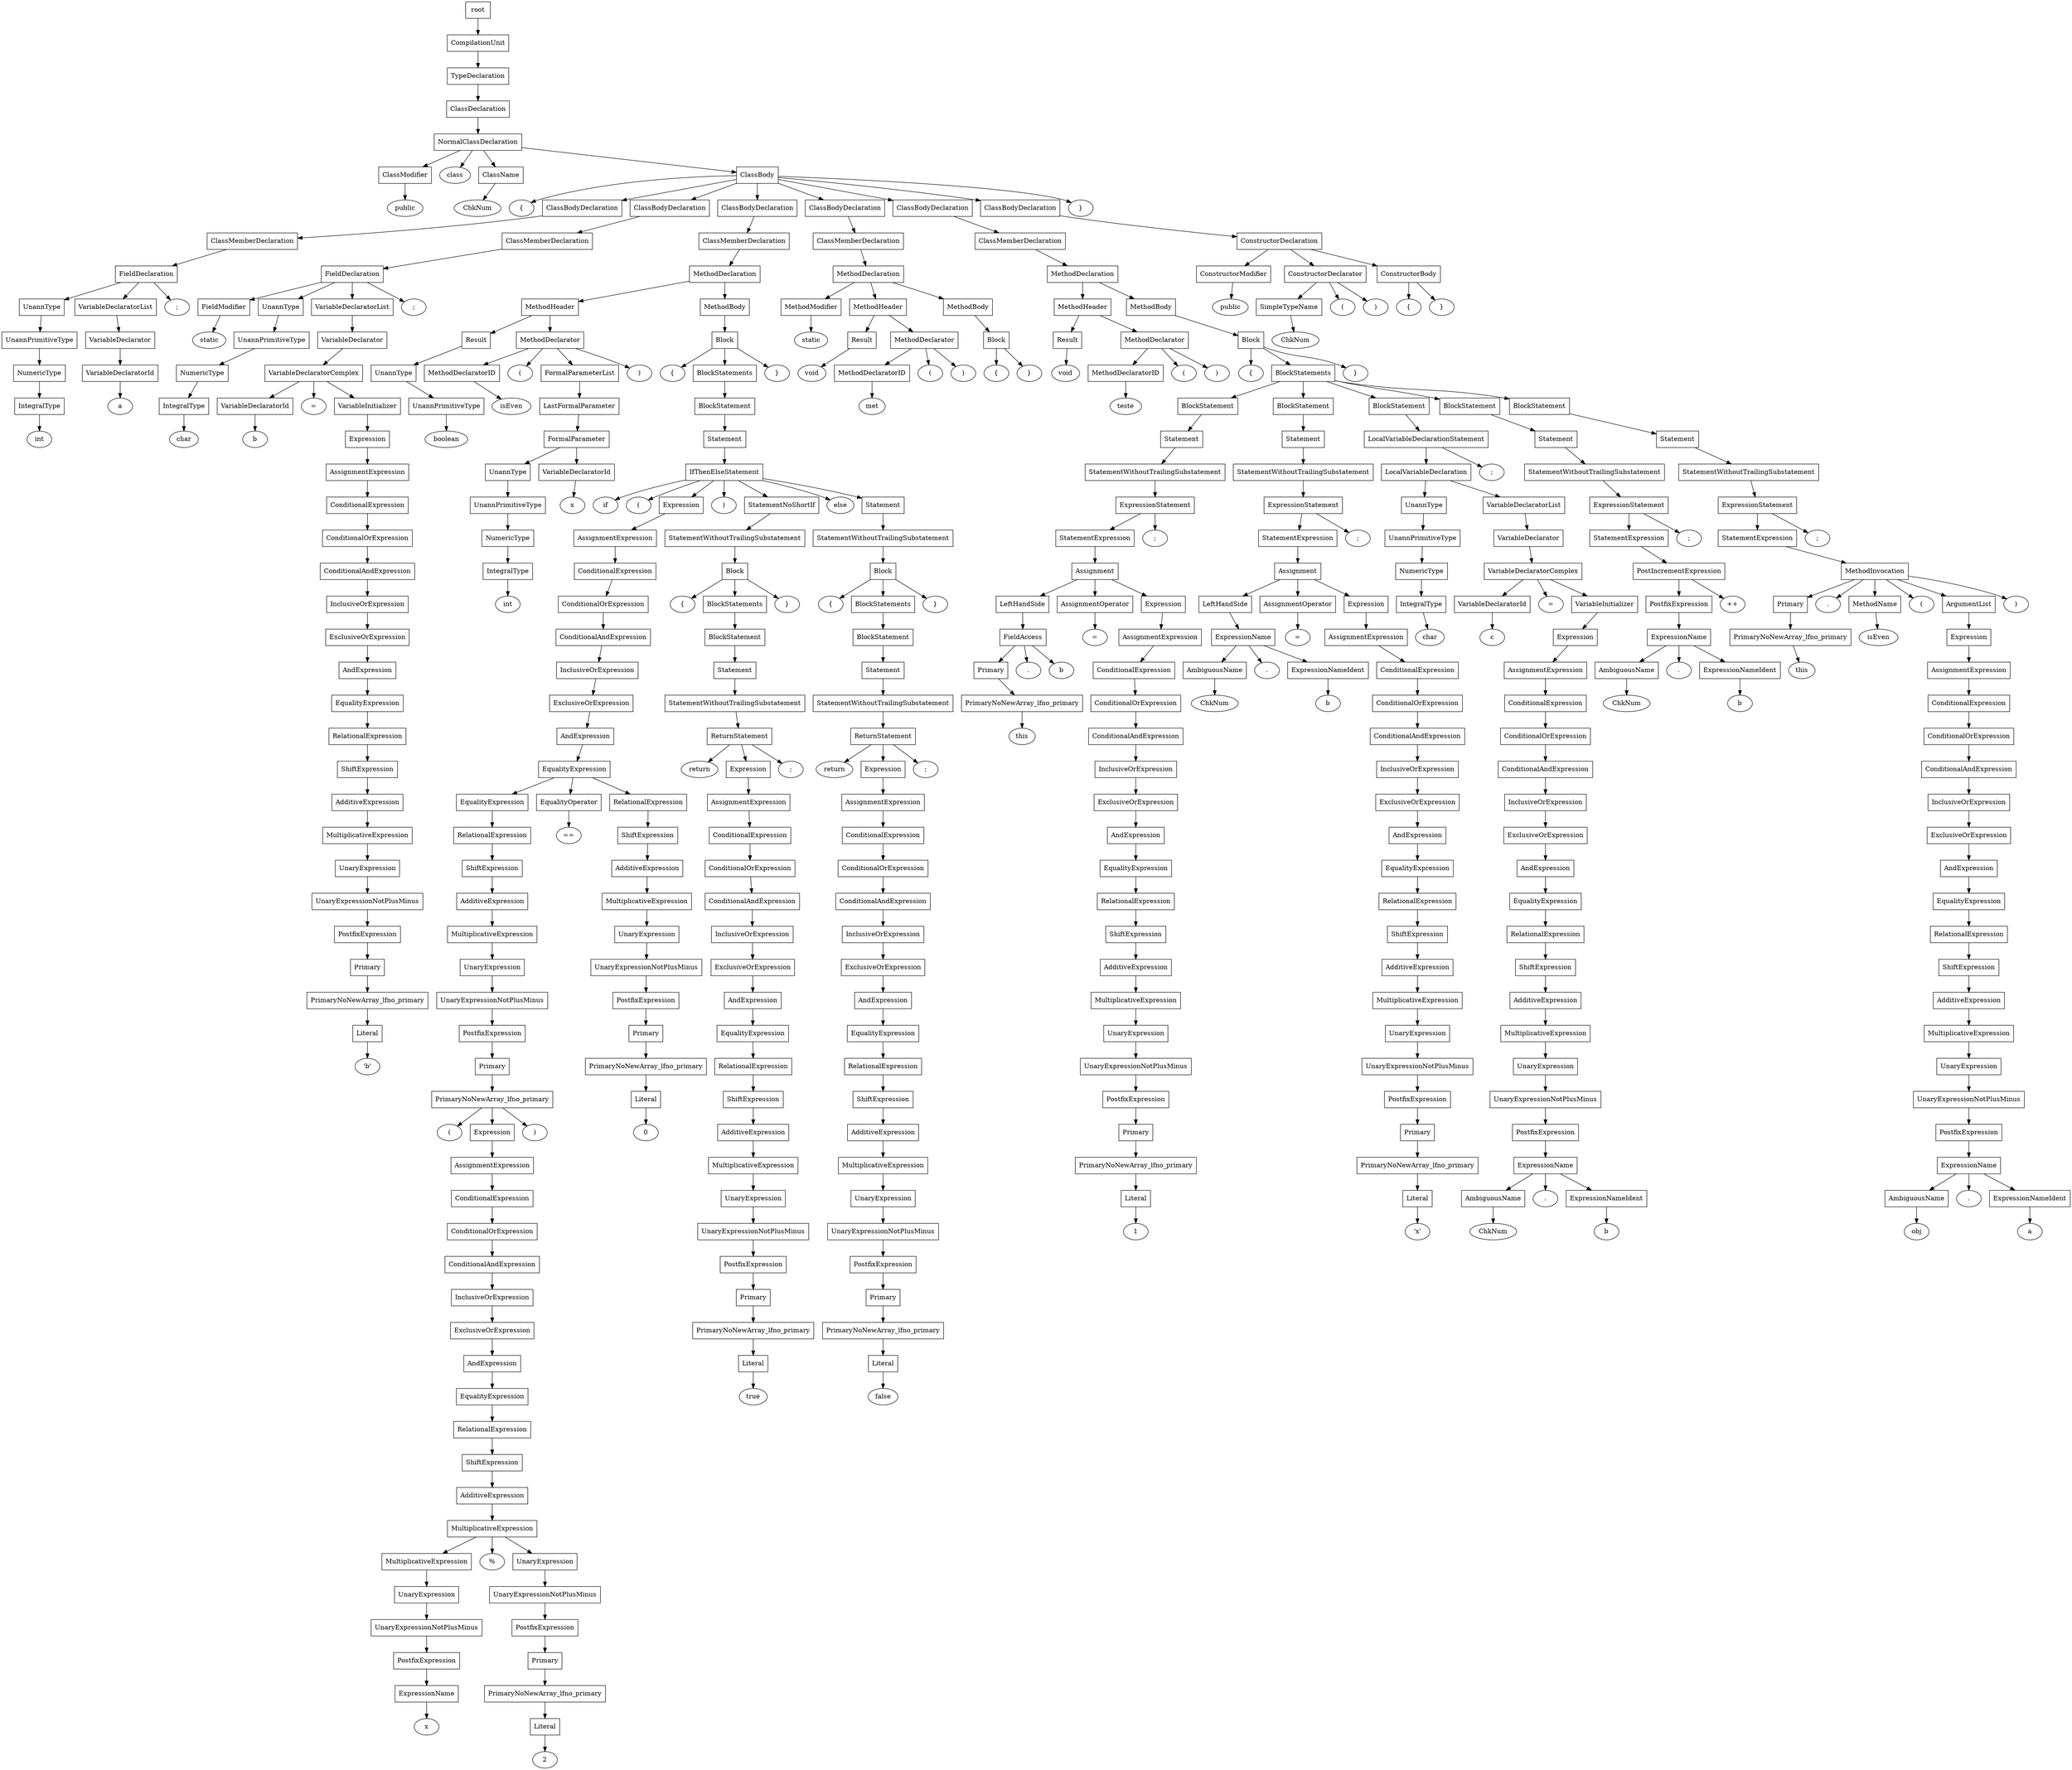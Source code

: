 digraph G {
	splines="TRUE";
	n_0 [label="root", shape="rectangle"]
	n_0 -> n_1
	n_1 [label="CompilationUnit", shape="rectangle"]
	n_1 -> n_2
	n_2 [label="TypeDeclaration", shape="rectangle"]
	n_2 -> n_3
	n_3 [label="ClassDeclaration", shape="rectangle"]
	n_3 -> n_4
	n_4 [label="NormalClassDeclaration", shape="rectangle"]
	n_4 -> n_5
	n_5 [label="ClassModifier", shape="rectangle"]
	n_5 -> n_9
	n_9 [label="public", shape="ellipse"]
	n_4 -> n_6
	n_6 [label="class", shape="ellipse"]
	n_4 -> n_7
	n_7 [label="ClassName", shape="rectangle"]
	n_7 -> n_10
	n_10 [label="ChkNum", shape="ellipse"]
	n_4 -> n_8
	n_8 [label="ClassBody", shape="rectangle"]
	n_8 -> n_11
	n_11 [label="{", shape="ellipse"]
	n_8 -> n_12
	n_12 [label="ClassBodyDeclaration", shape="rectangle"]
	n_12 -> n_19
	n_19 [label="ClassMemberDeclaration", shape="rectangle"]
	n_19 -> n_25
	n_25 [label="FieldDeclaration", shape="rectangle"]
	n_25 -> n_33
	n_33 [label="UnannType", shape="rectangle"]
	n_33 -> n_53
	n_53 [label="UnannPrimitiveType", shape="rectangle"]
	n_53 -> n_69
	n_69 [label="NumericType", shape="rectangle"]
	n_69 -> n_94
	n_94 [label="IntegralType", shape="rectangle"]
	n_94 -> n_111
	n_111 [label="int", shape="ellipse"]
	n_25 -> n_34
	n_34 [label="VariableDeclaratorList", shape="rectangle"]
	n_34 -> n_54
	n_54 [label="VariableDeclarator", shape="rectangle"]
	n_54 -> n_70
	n_70 [label="VariableDeclaratorId", shape="rectangle"]
	n_70 -> n_95
	n_95 [label="a", shape="ellipse"]
	n_25 -> n_35
	n_35 [label=";", shape="ellipse"]
	n_8 -> n_13
	n_13 [label="ClassBodyDeclaration", shape="rectangle"]
	n_13 -> n_20
	n_20 [label="ClassMemberDeclaration", shape="rectangle"]
	n_20 -> n_26
	n_26 [label="FieldDeclaration", shape="rectangle"]
	n_26 -> n_36
	n_36 [label="FieldModifier", shape="rectangle"]
	n_36 -> n_55
	n_55 [label="static", shape="ellipse"]
	n_26 -> n_37
	n_37 [label="UnannType", shape="rectangle"]
	n_37 -> n_56
	n_56 [label="UnannPrimitiveType", shape="rectangle"]
	n_56 -> n_71
	n_71 [label="NumericType", shape="rectangle"]
	n_71 -> n_96
	n_96 [label="IntegralType", shape="rectangle"]
	n_96 -> n_112
	n_112 [label="char", shape="ellipse"]
	n_26 -> n_38
	n_38 [label="VariableDeclaratorList", shape="rectangle"]
	n_38 -> n_57
	n_57 [label="VariableDeclarator", shape="rectangle"]
	n_57 -> n_72
	n_72 [label="VariableDeclaratorComplex", shape="rectangle"]
	n_72 -> n_97
	n_97 [label="VariableDeclaratorId", shape="rectangle"]
	n_97 -> n_113
	n_113 [label="b", shape="ellipse"]
	n_72 -> n_98
	n_98 [label="=", shape="ellipse"]
	n_72 -> n_99
	n_99 [label="VariableInitializer", shape="rectangle"]
	n_99 -> n_114
	n_114 [label="Expression", shape="rectangle"]
	n_114 -> n_123
	n_123 [label="AssignmentExpression", shape="rectangle"]
	n_123 -> n_133
	n_133 [label="ConditionalExpression", shape="rectangle"]
	n_133 -> n_149
	n_149 [label="ConditionalOrExpression", shape="rectangle"]
	n_149 -> n_164
	n_164 [label="ConditionalAndExpression", shape="rectangle"]
	n_164 -> n_175
	n_175 [label="InclusiveOrExpression", shape="rectangle"]
	n_175 -> n_202
	n_202 [label="ExclusiveOrExpression", shape="rectangle"]
	n_202 -> n_219
	n_219 [label="AndExpression", shape="rectangle"]
	n_219 -> n_237
	n_237 [label="EqualityExpression", shape="rectangle"]
	n_237 -> n_250
	n_250 [label="RelationalExpression", shape="rectangle"]
	n_250 -> n_259
	n_259 [label="ShiftExpression", shape="rectangle"]
	n_259 -> n_271
	n_271 [label="AdditiveExpression", shape="rectangle"]
	n_271 -> n_281
	n_281 [label="MultiplicativeExpression", shape="rectangle"]
	n_281 -> n_291
	n_291 [label="UnaryExpression", shape="rectangle"]
	n_291 -> n_300
	n_300 [label="UnaryExpressionNotPlusMinus", shape="rectangle"]
	n_300 -> n_309
	n_309 [label="PostfixExpression", shape="rectangle"]
	n_309 -> n_318
	n_318 [label="Primary", shape="rectangle"]
	n_318 -> n_327
	n_327 [label="PrimaryNoNewArray_lfno_primary", shape="rectangle"]
	n_327 -> n_336
	n_336 [label="Literal", shape="rectangle"]
	n_336 -> n_345
	n_345 [label="'b'", shape="ellipse"]
	n_26 -> n_39
	n_39 [label=";", shape="ellipse"]
	n_8 -> n_14
	n_14 [label="ClassBodyDeclaration", shape="rectangle"]
	n_14 -> n_21
	n_21 [label="ClassMemberDeclaration", shape="rectangle"]
	n_21 -> n_27
	n_27 [label="MethodDeclaration", shape="rectangle"]
	n_27 -> n_40
	n_40 [label="MethodHeader", shape="rectangle"]
	n_40 -> n_58
	n_58 [label="Result", shape="rectangle"]
	n_58 -> n_73
	n_73 [label="UnannType", shape="rectangle"]
	n_73 -> n_100
	n_100 [label="UnannPrimitiveType", shape="rectangle"]
	n_100 -> n_115
	n_115 [label="boolean", shape="ellipse"]
	n_40 -> n_59
	n_59 [label="MethodDeclarator", shape="rectangle"]
	n_59 -> n_74
	n_74 [label="MethodDeclaratorID", shape="rectangle"]
	n_74 -> n_101
	n_101 [label="isEven", shape="ellipse"]
	n_59 -> n_75
	n_75 [label="(", shape="ellipse"]
	n_59 -> n_76
	n_76 [label="FormalParameterList", shape="rectangle"]
	n_76 -> n_102
	n_102 [label="LastFormalParameter", shape="rectangle"]
	n_102 -> n_116
	n_116 [label="FormalParameter", shape="rectangle"]
	n_116 -> n_124
	n_124 [label="UnannType", shape="rectangle"]
	n_124 -> n_134
	n_134 [label="UnannPrimitiveType", shape="rectangle"]
	n_134 -> n_150
	n_150 [label="NumericType", shape="rectangle"]
	n_150 -> n_165
	n_165 [label="IntegralType", shape="rectangle"]
	n_165 -> n_176
	n_176 [label="int", shape="ellipse"]
	n_116 -> n_125
	n_125 [label="VariableDeclaratorId", shape="rectangle"]
	n_125 -> n_135
	n_135 [label="x", shape="ellipse"]
	n_59 -> n_77
	n_77 [label=")", shape="ellipse"]
	n_27 -> n_41
	n_41 [label="MethodBody", shape="rectangle"]
	n_41 -> n_60
	n_60 [label="Block", shape="rectangle"]
	n_60 -> n_78
	n_78 [label="{", shape="ellipse"]
	n_60 -> n_79
	n_79 [label="BlockStatements", shape="rectangle"]
	n_79 -> n_103
	n_103 [label="BlockStatement", shape="rectangle"]
	n_103 -> n_117
	n_117 [label="Statement", shape="rectangle"]
	n_117 -> n_126
	n_126 [label="IfThenElseStatement", shape="rectangle"]
	n_126 -> n_136
	n_136 [label="if", shape="ellipse"]
	n_126 -> n_137
	n_137 [label="(", shape="ellipse"]
	n_126 -> n_138
	n_138 [label="Expression", shape="rectangle"]
	n_138 -> n_151
	n_151 [label="AssignmentExpression", shape="rectangle"]
	n_151 -> n_166
	n_166 [label="ConditionalExpression", shape="rectangle"]
	n_166 -> n_177
	n_177 [label="ConditionalOrExpression", shape="rectangle"]
	n_177 -> n_203
	n_203 [label="ConditionalAndExpression", shape="rectangle"]
	n_203 -> n_220
	n_220 [label="InclusiveOrExpression", shape="rectangle"]
	n_220 -> n_238
	n_238 [label="ExclusiveOrExpression", shape="rectangle"]
	n_238 -> n_251
	n_251 [label="AndExpression", shape="rectangle"]
	n_251 -> n_260
	n_260 [label="EqualityExpression", shape="rectangle"]
	n_260 -> n_272
	n_272 [label="EqualityExpression", shape="rectangle"]
	n_272 -> n_282
	n_282 [label="RelationalExpression", shape="rectangle"]
	n_282 -> n_292
	n_292 [label="ShiftExpression", shape="rectangle"]
	n_292 -> n_301
	n_301 [label="AdditiveExpression", shape="rectangle"]
	n_301 -> n_310
	n_310 [label="MultiplicativeExpression", shape="rectangle"]
	n_310 -> n_319
	n_319 [label="UnaryExpression", shape="rectangle"]
	n_319 -> n_328
	n_328 [label="UnaryExpressionNotPlusMinus", shape="rectangle"]
	n_328 -> n_337
	n_337 [label="PostfixExpression", shape="rectangle"]
	n_337 -> n_346
	n_346 [label="Primary", shape="rectangle"]
	n_346 -> n_354
	n_354 [label="PrimaryNoNewArray_lfno_primary", shape="rectangle"]
	n_354 -> n_362
	n_362 [label="(", shape="ellipse"]
	n_354 -> n_363
	n_363 [label="Expression", shape="rectangle"]
	n_363 -> n_372
	n_372 [label="AssignmentExpression", shape="rectangle"]
	n_372 -> n_379
	n_379 [label="ConditionalExpression", shape="rectangle"]
	n_379 -> n_390
	n_390 [label="ConditionalOrExpression", shape="rectangle"]
	n_390 -> n_399
	n_399 [label="ConditionalAndExpression", shape="rectangle"]
	n_399 -> n_402
	n_402 [label="InclusiveOrExpression", shape="rectangle"]
	n_402 -> n_405
	n_405 [label="ExclusiveOrExpression", shape="rectangle"]
	n_405 -> n_408
	n_408 [label="AndExpression", shape="rectangle"]
	n_408 -> n_411
	n_411 [label="EqualityExpression", shape="rectangle"]
	n_411 -> n_414
	n_414 [label="RelationalExpression", shape="rectangle"]
	n_414 -> n_415
	n_415 [label="ShiftExpression", shape="rectangle"]
	n_415 -> n_416
	n_416 [label="AdditiveExpression", shape="rectangle"]
	n_416 -> n_417
	n_417 [label="MultiplicativeExpression", shape="rectangle"]
	n_417 -> n_418
	n_418 [label="MultiplicativeExpression", shape="rectangle"]
	n_418 -> n_421
	n_421 [label="UnaryExpression", shape="rectangle"]
	n_421 -> n_423
	n_423 [label="UnaryExpressionNotPlusMinus", shape="rectangle"]
	n_423 -> n_425
	n_425 [label="PostfixExpression", shape="rectangle"]
	n_425 -> n_427
	n_427 [label="ExpressionName", shape="rectangle"]
	n_427 -> n_429
	n_429 [label="x", shape="ellipse"]
	n_417 -> n_419
	n_419 [label="%", shape="ellipse"]
	n_417 -> n_420
	n_420 [label="UnaryExpression", shape="rectangle"]
	n_420 -> n_422
	n_422 [label="UnaryExpressionNotPlusMinus", shape="rectangle"]
	n_422 -> n_424
	n_424 [label="PostfixExpression", shape="rectangle"]
	n_424 -> n_426
	n_426 [label="Primary", shape="rectangle"]
	n_426 -> n_428
	n_428 [label="PrimaryNoNewArray_lfno_primary", shape="rectangle"]
	n_428 -> n_430
	n_430 [label="Literal", shape="rectangle"]
	n_430 -> n_431
	n_431 [label="2", shape="ellipse"]
	n_354 -> n_364
	n_364 [label=")", shape="ellipse"]
	n_260 -> n_273
	n_273 [label="EqualityOperator", shape="rectangle"]
	n_273 -> n_283
	n_283 [label="==", shape="ellipse"]
	n_260 -> n_274
	n_274 [label="RelationalExpression", shape="rectangle"]
	n_274 -> n_284
	n_284 [label="ShiftExpression", shape="rectangle"]
	n_284 -> n_293
	n_293 [label="AdditiveExpression", shape="rectangle"]
	n_293 -> n_302
	n_302 [label="MultiplicativeExpression", shape="rectangle"]
	n_302 -> n_311
	n_311 [label="UnaryExpression", shape="rectangle"]
	n_311 -> n_320
	n_320 [label="UnaryExpressionNotPlusMinus", shape="rectangle"]
	n_320 -> n_329
	n_329 [label="PostfixExpression", shape="rectangle"]
	n_329 -> n_338
	n_338 [label="Primary", shape="rectangle"]
	n_338 -> n_347
	n_347 [label="PrimaryNoNewArray_lfno_primary", shape="rectangle"]
	n_347 -> n_355
	n_355 [label="Literal", shape="rectangle"]
	n_355 -> n_365
	n_365 [label="0", shape="ellipse"]
	n_126 -> n_139
	n_139 [label=")", shape="ellipse"]
	n_126 -> n_140
	n_140 [label="StatementNoShortIf", shape="rectangle"]
	n_140 -> n_152
	n_152 [label="StatementWithoutTrailingSubstatement", shape="rectangle"]
	n_152 -> n_167
	n_167 [label="Block", shape="rectangle"]
	n_167 -> n_178
	n_178 [label="{", shape="ellipse"]
	n_167 -> n_179
	n_179 [label="BlockStatements", shape="rectangle"]
	n_179 -> n_204
	n_204 [label="BlockStatement", shape="rectangle"]
	n_204 -> n_221
	n_221 [label="Statement", shape="rectangle"]
	n_221 -> n_239
	n_239 [label="StatementWithoutTrailingSubstatement", shape="rectangle"]
	n_239 -> n_252
	n_252 [label="ReturnStatement", shape="rectangle"]
	n_252 -> n_261
	n_261 [label="return", shape="ellipse"]
	n_252 -> n_262
	n_262 [label="Expression", shape="rectangle"]
	n_262 -> n_275
	n_275 [label="AssignmentExpression", shape="rectangle"]
	n_275 -> n_285
	n_285 [label="ConditionalExpression", shape="rectangle"]
	n_285 -> n_294
	n_294 [label="ConditionalOrExpression", shape="rectangle"]
	n_294 -> n_303
	n_303 [label="ConditionalAndExpression", shape="rectangle"]
	n_303 -> n_312
	n_312 [label="InclusiveOrExpression", shape="rectangle"]
	n_312 -> n_321
	n_321 [label="ExclusiveOrExpression", shape="rectangle"]
	n_321 -> n_330
	n_330 [label="AndExpression", shape="rectangle"]
	n_330 -> n_339
	n_339 [label="EqualityExpression", shape="rectangle"]
	n_339 -> n_348
	n_348 [label="RelationalExpression", shape="rectangle"]
	n_348 -> n_356
	n_356 [label="ShiftExpression", shape="rectangle"]
	n_356 -> n_366
	n_366 [label="AdditiveExpression", shape="rectangle"]
	n_366 -> n_373
	n_373 [label="MultiplicativeExpression", shape="rectangle"]
	n_373 -> n_380
	n_380 [label="UnaryExpression", shape="rectangle"]
	n_380 -> n_391
	n_391 [label="UnaryExpressionNotPlusMinus", shape="rectangle"]
	n_391 -> n_400
	n_400 [label="PostfixExpression", shape="rectangle"]
	n_400 -> n_403
	n_403 [label="Primary", shape="rectangle"]
	n_403 -> n_406
	n_406 [label="PrimaryNoNewArray_lfno_primary", shape="rectangle"]
	n_406 -> n_409
	n_409 [label="Literal", shape="rectangle"]
	n_409 -> n_412
	n_412 [label="true", shape="ellipse"]
	n_252 -> n_263
	n_263 [label=";", shape="ellipse"]
	n_167 -> n_180
	n_180 [label="}", shape="ellipse"]
	n_126 -> n_141
	n_141 [label="else", shape="ellipse"]
	n_126 -> n_142
	n_142 [label="Statement", shape="rectangle"]
	n_142 -> n_153
	n_153 [label="StatementWithoutTrailingSubstatement", shape="rectangle"]
	n_153 -> n_168
	n_168 [label="Block", shape="rectangle"]
	n_168 -> n_181
	n_181 [label="{", shape="ellipse"]
	n_168 -> n_182
	n_182 [label="BlockStatements", shape="rectangle"]
	n_182 -> n_205
	n_205 [label="BlockStatement", shape="rectangle"]
	n_205 -> n_222
	n_222 [label="Statement", shape="rectangle"]
	n_222 -> n_240
	n_240 [label="StatementWithoutTrailingSubstatement", shape="rectangle"]
	n_240 -> n_253
	n_253 [label="ReturnStatement", shape="rectangle"]
	n_253 -> n_264
	n_264 [label="return", shape="ellipse"]
	n_253 -> n_265
	n_265 [label="Expression", shape="rectangle"]
	n_265 -> n_276
	n_276 [label="AssignmentExpression", shape="rectangle"]
	n_276 -> n_286
	n_286 [label="ConditionalExpression", shape="rectangle"]
	n_286 -> n_295
	n_295 [label="ConditionalOrExpression", shape="rectangle"]
	n_295 -> n_304
	n_304 [label="ConditionalAndExpression", shape="rectangle"]
	n_304 -> n_313
	n_313 [label="InclusiveOrExpression", shape="rectangle"]
	n_313 -> n_322
	n_322 [label="ExclusiveOrExpression", shape="rectangle"]
	n_322 -> n_331
	n_331 [label="AndExpression", shape="rectangle"]
	n_331 -> n_340
	n_340 [label="EqualityExpression", shape="rectangle"]
	n_340 -> n_349
	n_349 [label="RelationalExpression", shape="rectangle"]
	n_349 -> n_357
	n_357 [label="ShiftExpression", shape="rectangle"]
	n_357 -> n_367
	n_367 [label="AdditiveExpression", shape="rectangle"]
	n_367 -> n_374
	n_374 [label="MultiplicativeExpression", shape="rectangle"]
	n_374 -> n_381
	n_381 [label="UnaryExpression", shape="rectangle"]
	n_381 -> n_392
	n_392 [label="UnaryExpressionNotPlusMinus", shape="rectangle"]
	n_392 -> n_401
	n_401 [label="PostfixExpression", shape="rectangle"]
	n_401 -> n_404
	n_404 [label="Primary", shape="rectangle"]
	n_404 -> n_407
	n_407 [label="PrimaryNoNewArray_lfno_primary", shape="rectangle"]
	n_407 -> n_410
	n_410 [label="Literal", shape="rectangle"]
	n_410 -> n_413
	n_413 [label="false", shape="ellipse"]
	n_253 -> n_266
	n_266 [label=";", shape="ellipse"]
	n_168 -> n_183
	n_183 [label="}", shape="ellipse"]
	n_60 -> n_80
	n_80 [label="}", shape="ellipse"]
	n_8 -> n_15
	n_15 [label="ClassBodyDeclaration", shape="rectangle"]
	n_15 -> n_22
	n_22 [label="ClassMemberDeclaration", shape="rectangle"]
	n_22 -> n_28
	n_28 [label="MethodDeclaration", shape="rectangle"]
	n_28 -> n_42
	n_42 [label="MethodModifier", shape="rectangle"]
	n_42 -> n_61
	n_61 [label="static", shape="ellipse"]
	n_28 -> n_43
	n_43 [label="MethodHeader", shape="rectangle"]
	n_43 -> n_62
	n_62 [label="Result", shape="rectangle"]
	n_62 -> n_81
	n_81 [label="void", shape="ellipse"]
	n_43 -> n_63
	n_63 [label="MethodDeclarator", shape="rectangle"]
	n_63 -> n_82
	n_82 [label="MethodDeclaratorID", shape="rectangle"]
	n_82 -> n_104
	n_104 [label="met", shape="ellipse"]
	n_63 -> n_83
	n_83 [label="(", shape="ellipse"]
	n_63 -> n_84
	n_84 [label=")", shape="ellipse"]
	n_28 -> n_44
	n_44 [label="MethodBody", shape="rectangle"]
	n_44 -> n_64
	n_64 [label="Block", shape="rectangle"]
	n_64 -> n_85
	n_85 [label="{", shape="ellipse"]
	n_64 -> n_86
	n_86 [label="}", shape="ellipse"]
	n_8 -> n_16
	n_16 [label="ClassBodyDeclaration", shape="rectangle"]
	n_16 -> n_23
	n_23 [label="ClassMemberDeclaration", shape="rectangle"]
	n_23 -> n_29
	n_29 [label="MethodDeclaration", shape="rectangle"]
	n_29 -> n_45
	n_45 [label="MethodHeader", shape="rectangle"]
	n_45 -> n_65
	n_65 [label="Result", shape="rectangle"]
	n_65 -> n_87
	n_87 [label="void", shape="ellipse"]
	n_45 -> n_66
	n_66 [label="MethodDeclarator", shape="rectangle"]
	n_66 -> n_88
	n_88 [label="MethodDeclaratorID", shape="rectangle"]
	n_88 -> n_105
	n_105 [label="teste", shape="ellipse"]
	n_66 -> n_89
	n_89 [label="(", shape="ellipse"]
	n_66 -> n_90
	n_90 [label=")", shape="ellipse"]
	n_29 -> n_46
	n_46 [label="MethodBody", shape="rectangle"]
	n_46 -> n_67
	n_67 [label="Block", shape="rectangle"]
	n_67 -> n_91
	n_91 [label="{", shape="ellipse"]
	n_67 -> n_92
	n_92 [label="BlockStatements", shape="rectangle"]
	n_92 -> n_106
	n_106 [label="BlockStatement", shape="rectangle"]
	n_106 -> n_118
	n_118 [label="Statement", shape="rectangle"]
	n_118 -> n_127
	n_127 [label="StatementWithoutTrailingSubstatement", shape="rectangle"]
	n_127 -> n_143
	n_143 [label="ExpressionStatement", shape="rectangle"]
	n_143 -> n_154
	n_154 [label="StatementExpression", shape="rectangle"]
	n_154 -> n_169
	n_169 [label="Assignment", shape="rectangle"]
	n_169 -> n_184
	n_184 [label="LeftHandSide", shape="rectangle"]
	n_184 -> n_206
	n_206 [label="FieldAccess", shape="rectangle"]
	n_206 -> n_223
	n_223 [label="Primary", shape="rectangle"]
	n_223 -> n_241
	n_241 [label="PrimaryNoNewArray_lfno_primary", shape="rectangle"]
	n_241 -> n_254
	n_254 [label="this", shape="ellipse"]
	n_206 -> n_224
	n_224 [label=".", shape="ellipse"]
	n_206 -> n_225
	n_225 [label="b", shape="ellipse"]
	n_169 -> n_185
	n_185 [label="AssignmentOperator", shape="rectangle"]
	n_185 -> n_207
	n_207 [label="=", shape="ellipse"]
	n_169 -> n_186
	n_186 [label="Expression", shape="rectangle"]
	n_186 -> n_208
	n_208 [label="AssignmentExpression", shape="rectangle"]
	n_208 -> n_226
	n_226 [label="ConditionalExpression", shape="rectangle"]
	n_226 -> n_242
	n_242 [label="ConditionalOrExpression", shape="rectangle"]
	n_242 -> n_255
	n_255 [label="ConditionalAndExpression", shape="rectangle"]
	n_255 -> n_267
	n_267 [label="InclusiveOrExpression", shape="rectangle"]
	n_267 -> n_277
	n_277 [label="ExclusiveOrExpression", shape="rectangle"]
	n_277 -> n_287
	n_287 [label="AndExpression", shape="rectangle"]
	n_287 -> n_296
	n_296 [label="EqualityExpression", shape="rectangle"]
	n_296 -> n_305
	n_305 [label="RelationalExpression", shape="rectangle"]
	n_305 -> n_314
	n_314 [label="ShiftExpression", shape="rectangle"]
	n_314 -> n_323
	n_323 [label="AdditiveExpression", shape="rectangle"]
	n_323 -> n_332
	n_332 [label="MultiplicativeExpression", shape="rectangle"]
	n_332 -> n_341
	n_341 [label="UnaryExpression", shape="rectangle"]
	n_341 -> n_350
	n_350 [label="UnaryExpressionNotPlusMinus", shape="rectangle"]
	n_350 -> n_358
	n_358 [label="PostfixExpression", shape="rectangle"]
	n_358 -> n_368
	n_368 [label="Primary", shape="rectangle"]
	n_368 -> n_375
	n_375 [label="PrimaryNoNewArray_lfno_primary", shape="rectangle"]
	n_375 -> n_382
	n_382 [label="Literal", shape="rectangle"]
	n_382 -> n_393
	n_393 [label="1", shape="ellipse"]
	n_143 -> n_155
	n_155 [label=";", shape="ellipse"]
	n_92 -> n_107
	n_107 [label="BlockStatement", shape="rectangle"]
	n_107 -> n_119
	n_119 [label="Statement", shape="rectangle"]
	n_119 -> n_128
	n_128 [label="StatementWithoutTrailingSubstatement", shape="rectangle"]
	n_128 -> n_144
	n_144 [label="ExpressionStatement", shape="rectangle"]
	n_144 -> n_156
	n_156 [label="StatementExpression", shape="rectangle"]
	n_156 -> n_170
	n_170 [label="Assignment", shape="rectangle"]
	n_170 -> n_187
	n_187 [label="LeftHandSide", shape="rectangle"]
	n_187 -> n_209
	n_209 [label="ExpressionName", shape="rectangle"]
	n_209 -> n_227
	n_227 [label="AmbiguousName", shape="rectangle"]
	n_227 -> n_243
	n_243 [label="ChkNum", shape="ellipse"]
	n_209 -> n_228
	n_228 [label=".", shape="ellipse"]
	n_209 -> n_229
	n_229 [label="ExpressionNameIdent", shape="rectangle"]
	n_229 -> n_244
	n_244 [label="b", shape="ellipse"]
	n_170 -> n_188
	n_188 [label="AssignmentOperator", shape="rectangle"]
	n_188 -> n_210
	n_210 [label="=", shape="ellipse"]
	n_170 -> n_189
	n_189 [label="Expression", shape="rectangle"]
	n_189 -> n_211
	n_211 [label="AssignmentExpression", shape="rectangle"]
	n_211 -> n_230
	n_230 [label="ConditionalExpression", shape="rectangle"]
	n_230 -> n_245
	n_245 [label="ConditionalOrExpression", shape="rectangle"]
	n_245 -> n_256
	n_256 [label="ConditionalAndExpression", shape="rectangle"]
	n_256 -> n_268
	n_268 [label="InclusiveOrExpression", shape="rectangle"]
	n_268 -> n_278
	n_278 [label="ExclusiveOrExpression", shape="rectangle"]
	n_278 -> n_288
	n_288 [label="AndExpression", shape="rectangle"]
	n_288 -> n_297
	n_297 [label="EqualityExpression", shape="rectangle"]
	n_297 -> n_306
	n_306 [label="RelationalExpression", shape="rectangle"]
	n_306 -> n_315
	n_315 [label="ShiftExpression", shape="rectangle"]
	n_315 -> n_324
	n_324 [label="AdditiveExpression", shape="rectangle"]
	n_324 -> n_333
	n_333 [label="MultiplicativeExpression", shape="rectangle"]
	n_333 -> n_342
	n_342 [label="UnaryExpression", shape="rectangle"]
	n_342 -> n_351
	n_351 [label="UnaryExpressionNotPlusMinus", shape="rectangle"]
	n_351 -> n_359
	n_359 [label="PostfixExpression", shape="rectangle"]
	n_359 -> n_369
	n_369 [label="Primary", shape="rectangle"]
	n_369 -> n_376
	n_376 [label="PrimaryNoNewArray_lfno_primary", shape="rectangle"]
	n_376 -> n_383
	n_383 [label="Literal", shape="rectangle"]
	n_383 -> n_394
	n_394 [label="'x'", shape="ellipse"]
	n_144 -> n_157
	n_157 [label=";", shape="ellipse"]
	n_92 -> n_108
	n_108 [label="BlockStatement", shape="rectangle"]
	n_108 -> n_120
	n_120 [label="LocalVariableDeclarationStatement", shape="rectangle"]
	n_120 -> n_129
	n_129 [label="LocalVariableDeclaration", shape="rectangle"]
	n_129 -> n_145
	n_145 [label="UnannType", shape="rectangle"]
	n_145 -> n_158
	n_158 [label="UnannPrimitiveType", shape="rectangle"]
	n_158 -> n_171
	n_171 [label="NumericType", shape="rectangle"]
	n_171 -> n_190
	n_190 [label="IntegralType", shape="rectangle"]
	n_190 -> n_212
	n_212 [label="char", shape="ellipse"]
	n_129 -> n_146
	n_146 [label="VariableDeclaratorList", shape="rectangle"]
	n_146 -> n_159
	n_159 [label="VariableDeclarator", shape="rectangle"]
	n_159 -> n_172
	n_172 [label="VariableDeclaratorComplex", shape="rectangle"]
	n_172 -> n_191
	n_191 [label="VariableDeclaratorId", shape="rectangle"]
	n_191 -> n_213
	n_213 [label="c", shape="ellipse"]
	n_172 -> n_192
	n_192 [label="=", shape="ellipse"]
	n_172 -> n_193
	n_193 [label="VariableInitializer", shape="rectangle"]
	n_193 -> n_214
	n_214 [label="Expression", shape="rectangle"]
	n_214 -> n_231
	n_231 [label="AssignmentExpression", shape="rectangle"]
	n_231 -> n_246
	n_246 [label="ConditionalExpression", shape="rectangle"]
	n_246 -> n_257
	n_257 [label="ConditionalOrExpression", shape="rectangle"]
	n_257 -> n_269
	n_269 [label="ConditionalAndExpression", shape="rectangle"]
	n_269 -> n_279
	n_279 [label="InclusiveOrExpression", shape="rectangle"]
	n_279 -> n_289
	n_289 [label="ExclusiveOrExpression", shape="rectangle"]
	n_289 -> n_298
	n_298 [label="AndExpression", shape="rectangle"]
	n_298 -> n_307
	n_307 [label="EqualityExpression", shape="rectangle"]
	n_307 -> n_316
	n_316 [label="RelationalExpression", shape="rectangle"]
	n_316 -> n_325
	n_325 [label="ShiftExpression", shape="rectangle"]
	n_325 -> n_334
	n_334 [label="AdditiveExpression", shape="rectangle"]
	n_334 -> n_343
	n_343 [label="MultiplicativeExpression", shape="rectangle"]
	n_343 -> n_352
	n_352 [label="UnaryExpression", shape="rectangle"]
	n_352 -> n_360
	n_360 [label="UnaryExpressionNotPlusMinus", shape="rectangle"]
	n_360 -> n_370
	n_370 [label="PostfixExpression", shape="rectangle"]
	n_370 -> n_377
	n_377 [label="ExpressionName", shape="rectangle"]
	n_377 -> n_384
	n_384 [label="AmbiguousName", shape="rectangle"]
	n_384 -> n_395
	n_395 [label="ChkNum", shape="ellipse"]
	n_377 -> n_385
	n_385 [label=".", shape="ellipse"]
	n_377 -> n_386
	n_386 [label="ExpressionNameIdent", shape="rectangle"]
	n_386 -> n_396
	n_396 [label="b", shape="ellipse"]
	n_120 -> n_130
	n_130 [label=";", shape="ellipse"]
	n_92 -> n_109
	n_109 [label="BlockStatement", shape="rectangle"]
	n_109 -> n_121
	n_121 [label="Statement", shape="rectangle"]
	n_121 -> n_131
	n_131 [label="StatementWithoutTrailingSubstatement", shape="rectangle"]
	n_131 -> n_147
	n_147 [label="ExpressionStatement", shape="rectangle"]
	n_147 -> n_160
	n_160 [label="StatementExpression", shape="rectangle"]
	n_160 -> n_173
	n_173 [label="PostIncrementExpression", shape="rectangle"]
	n_173 -> n_194
	n_194 [label="PostfixExpression", shape="rectangle"]
	n_194 -> n_215
	n_215 [label="ExpressionName", shape="rectangle"]
	n_215 -> n_232
	n_232 [label="AmbiguousName", shape="rectangle"]
	n_232 -> n_247
	n_247 [label="ChkNum", shape="ellipse"]
	n_215 -> n_233
	n_233 [label=".", shape="ellipse"]
	n_215 -> n_234
	n_234 [label="ExpressionNameIdent", shape="rectangle"]
	n_234 -> n_248
	n_248 [label="b", shape="ellipse"]
	n_173 -> n_195
	n_195 [label="++", shape="ellipse"]
	n_147 -> n_161
	n_161 [label=";", shape="ellipse"]
	n_92 -> n_110
	n_110 [label="BlockStatement", shape="rectangle"]
	n_110 -> n_122
	n_122 [label="Statement", shape="rectangle"]
	n_122 -> n_132
	n_132 [label="StatementWithoutTrailingSubstatement", shape="rectangle"]
	n_132 -> n_148
	n_148 [label="ExpressionStatement", shape="rectangle"]
	n_148 -> n_162
	n_162 [label="StatementExpression", shape="rectangle"]
	n_162 -> n_174
	n_174 [label="MethodInvocation", shape="rectangle"]
	n_174 -> n_196
	n_196 [label="Primary", shape="rectangle"]
	n_196 -> n_216
	n_216 [label="PrimaryNoNewArray_lfno_primary", shape="rectangle"]
	n_216 -> n_235
	n_235 [label="this", shape="ellipse"]
	n_174 -> n_197
	n_197 [label=".", shape="ellipse"]
	n_174 -> n_198
	n_198 [label="MethodName", shape="rectangle"]
	n_198 -> n_217
	n_217 [label="isEven", shape="ellipse"]
	n_174 -> n_199
	n_199 [label="(", shape="ellipse"]
	n_174 -> n_200
	n_200 [label="ArgumentList", shape="rectangle"]
	n_200 -> n_218
	n_218 [label="Expression", shape="rectangle"]
	n_218 -> n_236
	n_236 [label="AssignmentExpression", shape="rectangle"]
	n_236 -> n_249
	n_249 [label="ConditionalExpression", shape="rectangle"]
	n_249 -> n_258
	n_258 [label="ConditionalOrExpression", shape="rectangle"]
	n_258 -> n_270
	n_270 [label="ConditionalAndExpression", shape="rectangle"]
	n_270 -> n_280
	n_280 [label="InclusiveOrExpression", shape="rectangle"]
	n_280 -> n_290
	n_290 [label="ExclusiveOrExpression", shape="rectangle"]
	n_290 -> n_299
	n_299 [label="AndExpression", shape="rectangle"]
	n_299 -> n_308
	n_308 [label="EqualityExpression", shape="rectangle"]
	n_308 -> n_317
	n_317 [label="RelationalExpression", shape="rectangle"]
	n_317 -> n_326
	n_326 [label="ShiftExpression", shape="rectangle"]
	n_326 -> n_335
	n_335 [label="AdditiveExpression", shape="rectangle"]
	n_335 -> n_344
	n_344 [label="MultiplicativeExpression", shape="rectangle"]
	n_344 -> n_353
	n_353 [label="UnaryExpression", shape="rectangle"]
	n_353 -> n_361
	n_361 [label="UnaryExpressionNotPlusMinus", shape="rectangle"]
	n_361 -> n_371
	n_371 [label="PostfixExpression", shape="rectangle"]
	n_371 -> n_378
	n_378 [label="ExpressionName", shape="rectangle"]
	n_378 -> n_387
	n_387 [label="AmbiguousName", shape="rectangle"]
	n_387 -> n_397
	n_397 [label="obj", shape="ellipse"]
	n_378 -> n_388
	n_388 [label=".", shape="ellipse"]
	n_378 -> n_389
	n_389 [label="ExpressionNameIdent", shape="rectangle"]
	n_389 -> n_398
	n_398 [label="a", shape="ellipse"]
	n_174 -> n_201
	n_201 [label=")", shape="ellipse"]
	n_148 -> n_163
	n_163 [label=";", shape="ellipse"]
	n_67 -> n_93
	n_93 [label="}", shape="ellipse"]
	n_8 -> n_17
	n_17 [label="ClassBodyDeclaration", shape="rectangle"]
	n_17 -> n_24
	n_24 [label="ConstructorDeclaration", shape="rectangle"]
	n_24 -> n_30
	n_30 [label="ConstructorModifier", shape="rectangle"]
	n_30 -> n_47
	n_47 [label="public", shape="ellipse"]
	n_24 -> n_31
	n_31 [label="ConstructorDeclarator", shape="rectangle"]
	n_31 -> n_48
	n_48 [label="SimpleTypeName", shape="rectangle"]
	n_48 -> n_68
	n_68 [label="ChkNum", shape="ellipse"]
	n_31 -> n_49
	n_49 [label="(", shape="ellipse"]
	n_31 -> n_50
	n_50 [label=")", shape="ellipse"]
	n_24 -> n_32
	n_32 [label="ConstructorBody", shape="rectangle"]
	n_32 -> n_51
	n_51 [label="{", shape="ellipse"]
	n_32 -> n_52
	n_52 [label="}", shape="ellipse"]
	n_8 -> n_18
	n_18 [label="}", shape="ellipse"]
}
